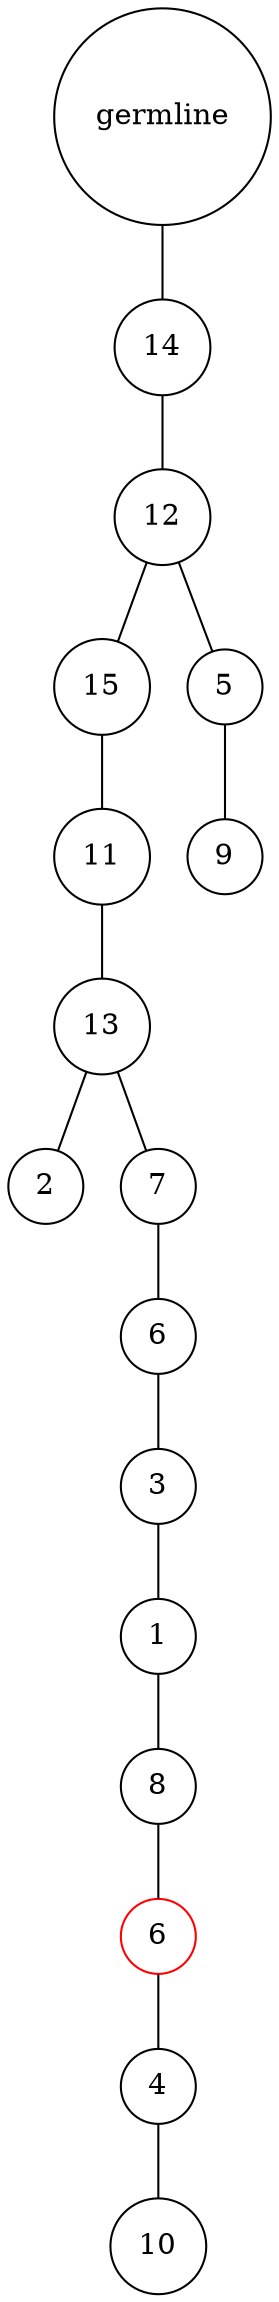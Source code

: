 graph {
	rankdir=UD;
	splines=line;
	node [shape=circle]
	"0x7ff438ac81f0" [label="germline"];
	"0x7ff438ac8220" [label="14"];
	"0x7ff438ac81f0" -- "0x7ff438ac8220" ;
	"0x7ff438ac8250" [label="12"];
	"0x7ff438ac8220" -- "0x7ff438ac8250" ;
	"0x7ff438ac8280" [label="15"];
	"0x7ff438ac8250" -- "0x7ff438ac8280" ;
	"0x7ff438ac82b0" [label="11"];
	"0x7ff438ac8280" -- "0x7ff438ac82b0" ;
	"0x7ff438ac82e0" [label="13"];
	"0x7ff438ac82b0" -- "0x7ff438ac82e0" ;
	"0x7ff438ac8310" [label="2"];
	"0x7ff438ac82e0" -- "0x7ff438ac8310" ;
	"0x7ff438ac8340" [label="7"];
	"0x7ff438ac82e0" -- "0x7ff438ac8340" ;
	"0x7ff438ac8370" [label="6"];
	"0x7ff438ac8340" -- "0x7ff438ac8370" ;
	"0x7ff438ac83a0" [label="3"];
	"0x7ff438ac8370" -- "0x7ff438ac83a0" ;
	"0x7ff438ac83d0" [label="1"];
	"0x7ff438ac83a0" -- "0x7ff438ac83d0" ;
	"0x7ff438ac8400" [label="8"];
	"0x7ff438ac83d0" -- "0x7ff438ac8400" ;
	"0x7ff438ac8430" [label="6",color="red"];
	"0x7ff438ac8400" -- "0x7ff438ac8430" ;
	"0x7ff438ac8460" [label="4"];
	"0x7ff438ac8430" -- "0x7ff438ac8460" ;
	"0x7ff438ac8490" [label="10"];
	"0x7ff438ac8460" -- "0x7ff438ac8490" ;
	"0x7ff438ac84c0" [label="5"];
	"0x7ff438ac8250" -- "0x7ff438ac84c0" ;
	"0x7ff438ac84f0" [label="9"];
	"0x7ff438ac84c0" -- "0x7ff438ac84f0" ;
}
